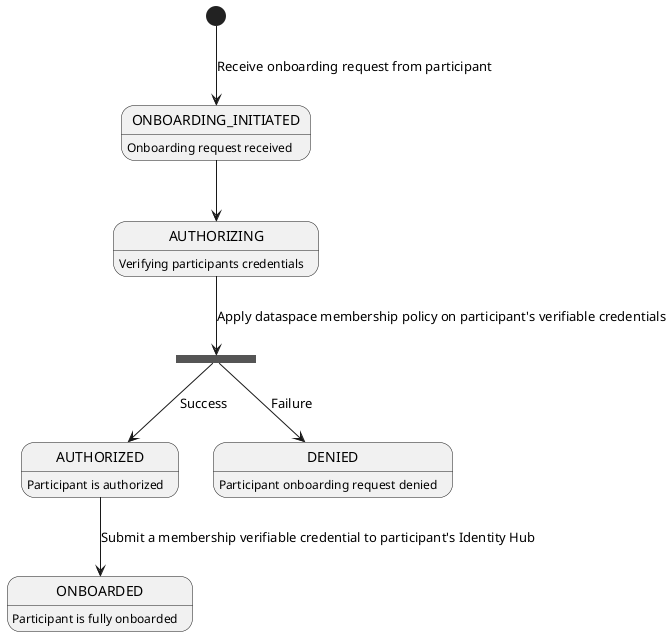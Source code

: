 @startuml
ONBOARDING_INITIATED: Onboarding request received
AUTHORIZING: Verifying participants credentials
AUTHORIZED: Participant is authorized
ONBOARDED: Participant is fully onboarded
DENIED: Participant onboarding request denied

state authorization_result <<fork>>

[*] --> ONBOARDING_INITIATED: Receive onboarding request from participant
ONBOARDING_INITIATED --> AUTHORIZING
AUTHORIZING --> authorization_result: Apply dataspace membership policy on participant's verifiable credentials
authorization_result --> AUTHORIZED: Success
authorization_result --> DENIED: Failure
AUTHORIZED --> ONBOARDED: Submit a membership verifiable credential to participant's Identity Hub
@enduml